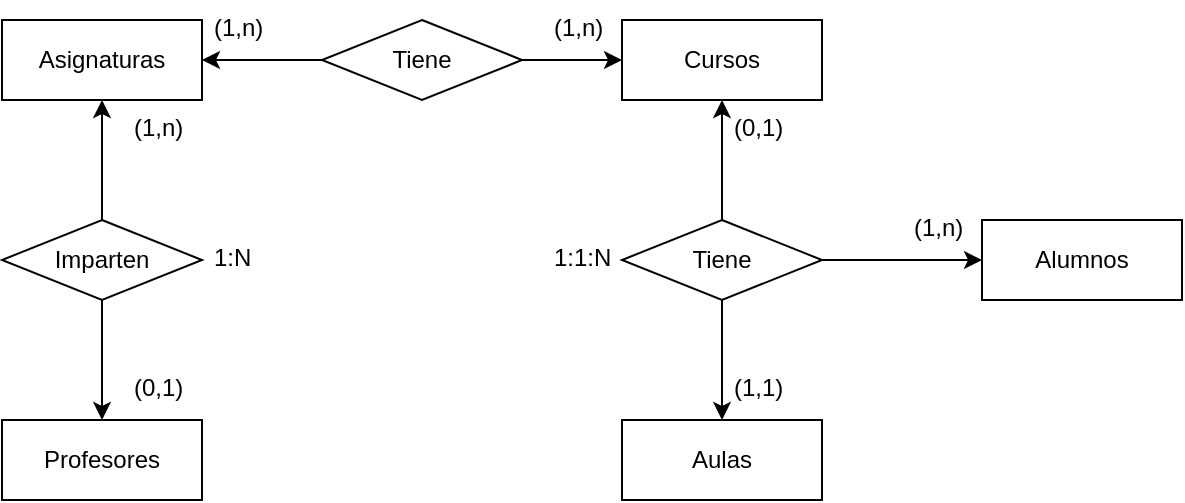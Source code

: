 <mxfile version="22.1.0" type="github">
  <diagram name="Página-1" id="FDfGUIFboFA9U2XyHq02">
    <mxGraphModel dx="842" dy="465" grid="1" gridSize="10" guides="1" tooltips="1" connect="1" arrows="1" fold="1" page="1" pageScale="1" pageWidth="2339" pageHeight="3300" math="0" shadow="0">
      <root>
        <mxCell id="0" />
        <mxCell id="1" parent="0" />
        <mxCell id="wfteR02Z8fo92kGdVKNv-1" value="Cursos" style="whiteSpace=wrap;html=1;align=center;" vertex="1" parent="1">
          <mxGeometry x="570" y="330" width="100" height="40" as="geometry" />
        </mxCell>
        <mxCell id="wfteR02Z8fo92kGdVKNv-2" value="Alumnos" style="whiteSpace=wrap;html=1;align=center;" vertex="1" parent="1">
          <mxGeometry x="750" y="430" width="100" height="40" as="geometry" />
        </mxCell>
        <mxCell id="wfteR02Z8fo92kGdVKNv-3" value="Asignaturas" style="whiteSpace=wrap;html=1;align=center;" vertex="1" parent="1">
          <mxGeometry x="260" y="330" width="100" height="40" as="geometry" />
        </mxCell>
        <mxCell id="wfteR02Z8fo92kGdVKNv-8" style="edgeStyle=orthogonalEdgeStyle;rounded=0;orthogonalLoop=1;jettySize=auto;html=1;entryX=1;entryY=0.5;entryDx=0;entryDy=0;" edge="1" parent="1" source="wfteR02Z8fo92kGdVKNv-4" target="wfteR02Z8fo92kGdVKNv-3">
          <mxGeometry relative="1" as="geometry" />
        </mxCell>
        <mxCell id="wfteR02Z8fo92kGdVKNv-9" style="edgeStyle=orthogonalEdgeStyle;rounded=0;orthogonalLoop=1;jettySize=auto;html=1;entryX=0;entryY=0.5;entryDx=0;entryDy=0;" edge="1" parent="1" source="wfteR02Z8fo92kGdVKNv-4" target="wfteR02Z8fo92kGdVKNv-1">
          <mxGeometry relative="1" as="geometry" />
        </mxCell>
        <mxCell id="wfteR02Z8fo92kGdVKNv-4" value="Tiene" style="shape=rhombus;perimeter=rhombusPerimeter;whiteSpace=wrap;html=1;align=center;" vertex="1" parent="1">
          <mxGeometry x="420" y="330" width="100" height="40" as="geometry" />
        </mxCell>
        <mxCell id="wfteR02Z8fo92kGdVKNv-10" style="edgeStyle=orthogonalEdgeStyle;rounded=0;orthogonalLoop=1;jettySize=auto;html=1;entryX=0.5;entryY=1;entryDx=0;entryDy=0;" edge="1" parent="1" source="wfteR02Z8fo92kGdVKNv-5" target="wfteR02Z8fo92kGdVKNv-1">
          <mxGeometry relative="1" as="geometry" />
        </mxCell>
        <mxCell id="wfteR02Z8fo92kGdVKNv-11" style="edgeStyle=orthogonalEdgeStyle;rounded=0;orthogonalLoop=1;jettySize=auto;html=1;entryX=0;entryY=0.5;entryDx=0;entryDy=0;" edge="1" parent="1" source="wfteR02Z8fo92kGdVKNv-5" target="wfteR02Z8fo92kGdVKNv-2">
          <mxGeometry relative="1" as="geometry" />
        </mxCell>
        <mxCell id="wfteR02Z8fo92kGdVKNv-12" style="edgeStyle=orthogonalEdgeStyle;rounded=0;orthogonalLoop=1;jettySize=auto;html=1;entryX=0.5;entryY=0;entryDx=0;entryDy=0;" edge="1" parent="1" source="wfteR02Z8fo92kGdVKNv-5" target="wfteR02Z8fo92kGdVKNv-6">
          <mxGeometry relative="1" as="geometry" />
        </mxCell>
        <mxCell id="wfteR02Z8fo92kGdVKNv-5" value="Tiene" style="shape=rhombus;perimeter=rhombusPerimeter;whiteSpace=wrap;html=1;align=center;" vertex="1" parent="1">
          <mxGeometry x="570" y="430" width="100" height="40" as="geometry" />
        </mxCell>
        <mxCell id="wfteR02Z8fo92kGdVKNv-6" value="Aulas" style="whiteSpace=wrap;html=1;align=center;" vertex="1" parent="1">
          <mxGeometry x="570" y="530" width="100" height="40" as="geometry" />
        </mxCell>
        <mxCell id="wfteR02Z8fo92kGdVKNv-13" value="Profesores" style="whiteSpace=wrap;html=1;align=center;" vertex="1" parent="1">
          <mxGeometry x="260" y="530" width="100" height="40" as="geometry" />
        </mxCell>
        <mxCell id="wfteR02Z8fo92kGdVKNv-15" style="edgeStyle=orthogonalEdgeStyle;rounded=0;orthogonalLoop=1;jettySize=auto;html=1;entryX=0.5;entryY=1;entryDx=0;entryDy=0;" edge="1" parent="1" source="wfteR02Z8fo92kGdVKNv-14" target="wfteR02Z8fo92kGdVKNv-3">
          <mxGeometry relative="1" as="geometry" />
        </mxCell>
        <mxCell id="wfteR02Z8fo92kGdVKNv-16" style="edgeStyle=orthogonalEdgeStyle;rounded=0;orthogonalLoop=1;jettySize=auto;html=1;entryX=0.5;entryY=0;entryDx=0;entryDy=0;" edge="1" parent="1" source="wfteR02Z8fo92kGdVKNv-14" target="wfteR02Z8fo92kGdVKNv-13">
          <mxGeometry relative="1" as="geometry" />
        </mxCell>
        <mxCell id="wfteR02Z8fo92kGdVKNv-14" value="Imparten" style="shape=rhombus;perimeter=rhombusPerimeter;whiteSpace=wrap;html=1;align=center;" vertex="1" parent="1">
          <mxGeometry x="260" y="430" width="100" height="40" as="geometry" />
        </mxCell>
        <mxCell id="wfteR02Z8fo92kGdVKNv-17" value="(1,n)" style="text;strokeColor=none;fillColor=none;spacingLeft=4;spacingRight=4;overflow=hidden;rotatable=0;points=[[0,0.5],[1,0.5]];portConstraint=eastwest;fontSize=12;whiteSpace=wrap;html=1;" vertex="1" parent="1">
          <mxGeometry x="320" y="370" width="40" height="30" as="geometry" />
        </mxCell>
        <mxCell id="wfteR02Z8fo92kGdVKNv-19" value="(1,n)" style="text;strokeColor=none;fillColor=none;spacingLeft=4;spacingRight=4;overflow=hidden;rotatable=0;points=[[0,0.5],[1,0.5]];portConstraint=eastwest;fontSize=12;whiteSpace=wrap;html=1;" vertex="1" parent="1">
          <mxGeometry x="530" y="320" width="40" height="30" as="geometry" />
        </mxCell>
        <mxCell id="wfteR02Z8fo92kGdVKNv-20" value="(1,n)" style="text;strokeColor=none;fillColor=none;spacingLeft=4;spacingRight=4;overflow=hidden;rotatable=0;points=[[0,0.5],[1,0.5]];portConstraint=eastwest;fontSize=12;whiteSpace=wrap;html=1;" vertex="1" parent="1">
          <mxGeometry x="360" y="320" width="40" height="30" as="geometry" />
        </mxCell>
        <mxCell id="wfteR02Z8fo92kGdVKNv-21" value="(0,1)" style="text;strokeColor=none;fillColor=none;spacingLeft=4;spacingRight=4;overflow=hidden;rotatable=0;points=[[0,0.5],[1,0.5]];portConstraint=eastwest;fontSize=12;whiteSpace=wrap;html=1;" vertex="1" parent="1">
          <mxGeometry x="320" y="500" width="40" height="30" as="geometry" />
        </mxCell>
        <mxCell id="wfteR02Z8fo92kGdVKNv-22" value="1:N" style="text;strokeColor=none;fillColor=none;spacingLeft=4;spacingRight=4;overflow=hidden;rotatable=0;points=[[0,0.5],[1,0.5]];portConstraint=eastwest;fontSize=12;whiteSpace=wrap;html=1;" vertex="1" parent="1">
          <mxGeometry x="360" y="435" width="40" height="30" as="geometry" />
        </mxCell>
        <mxCell id="wfteR02Z8fo92kGdVKNv-23" value="(1,1)" style="text;strokeColor=none;fillColor=none;spacingLeft=4;spacingRight=4;overflow=hidden;rotatable=0;points=[[0,0.5],[1,0.5]];portConstraint=eastwest;fontSize=12;whiteSpace=wrap;html=1;" vertex="1" parent="1">
          <mxGeometry x="620" y="500" width="40" height="30" as="geometry" />
        </mxCell>
        <mxCell id="wfteR02Z8fo92kGdVKNv-24" value="(0,1)" style="text;strokeColor=none;fillColor=none;spacingLeft=4;spacingRight=4;overflow=hidden;rotatable=0;points=[[0,0.5],[1,0.5]];portConstraint=eastwest;fontSize=12;whiteSpace=wrap;html=1;" vertex="1" parent="1">
          <mxGeometry x="620" y="370" width="40" height="30" as="geometry" />
        </mxCell>
        <mxCell id="wfteR02Z8fo92kGdVKNv-25" value="(1,n)" style="text;strokeColor=none;fillColor=none;spacingLeft=4;spacingRight=4;overflow=hidden;rotatable=0;points=[[0,0.5],[1,0.5]];portConstraint=eastwest;fontSize=12;whiteSpace=wrap;html=1;" vertex="1" parent="1">
          <mxGeometry x="710" y="420" width="40" height="30" as="geometry" />
        </mxCell>
        <mxCell id="wfteR02Z8fo92kGdVKNv-26" value="1:1:N" style="text;strokeColor=none;fillColor=none;spacingLeft=4;spacingRight=4;overflow=hidden;rotatable=0;points=[[0,0.5],[1,0.5]];portConstraint=eastwest;fontSize=12;whiteSpace=wrap;html=1;" vertex="1" parent="1">
          <mxGeometry x="530" y="435" width="40" height="30" as="geometry" />
        </mxCell>
      </root>
    </mxGraphModel>
  </diagram>
</mxfile>

